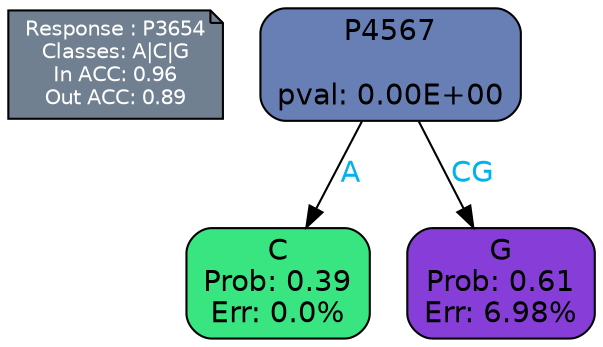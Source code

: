 digraph Tree {
node [shape=box, style="filled, rounded", color="black", fontname=helvetica] ;
graph [ranksep=equally, splines=polylines, bgcolor=transparent, dpi=600] ;
edge [fontname=helvetica] ;
LEGEND [label="Response : P3654
Classes: A|C|G
In ACC: 0.96
Out ACC: 0.89
",shape=note,align=left,style=filled,fillcolor="slategray",fontcolor="white",fontsize=10];1 [label="P4567

pval: 0.00E+00", fillcolor="#687fb6"] ;
2 [label="C
Prob: 0.39
Err: 0.0%", fillcolor="#39e581"] ;
3 [label="G
Prob: 0.61
Err: 6.98%", fillcolor="#873ed9"] ;
1 -> 2 [label="A",fontcolor=deepskyblue2] ;
1 -> 3 [label="CG",fontcolor=deepskyblue2] ;
{rank = same; 2;3;}{rank = same; LEGEND;1;}}